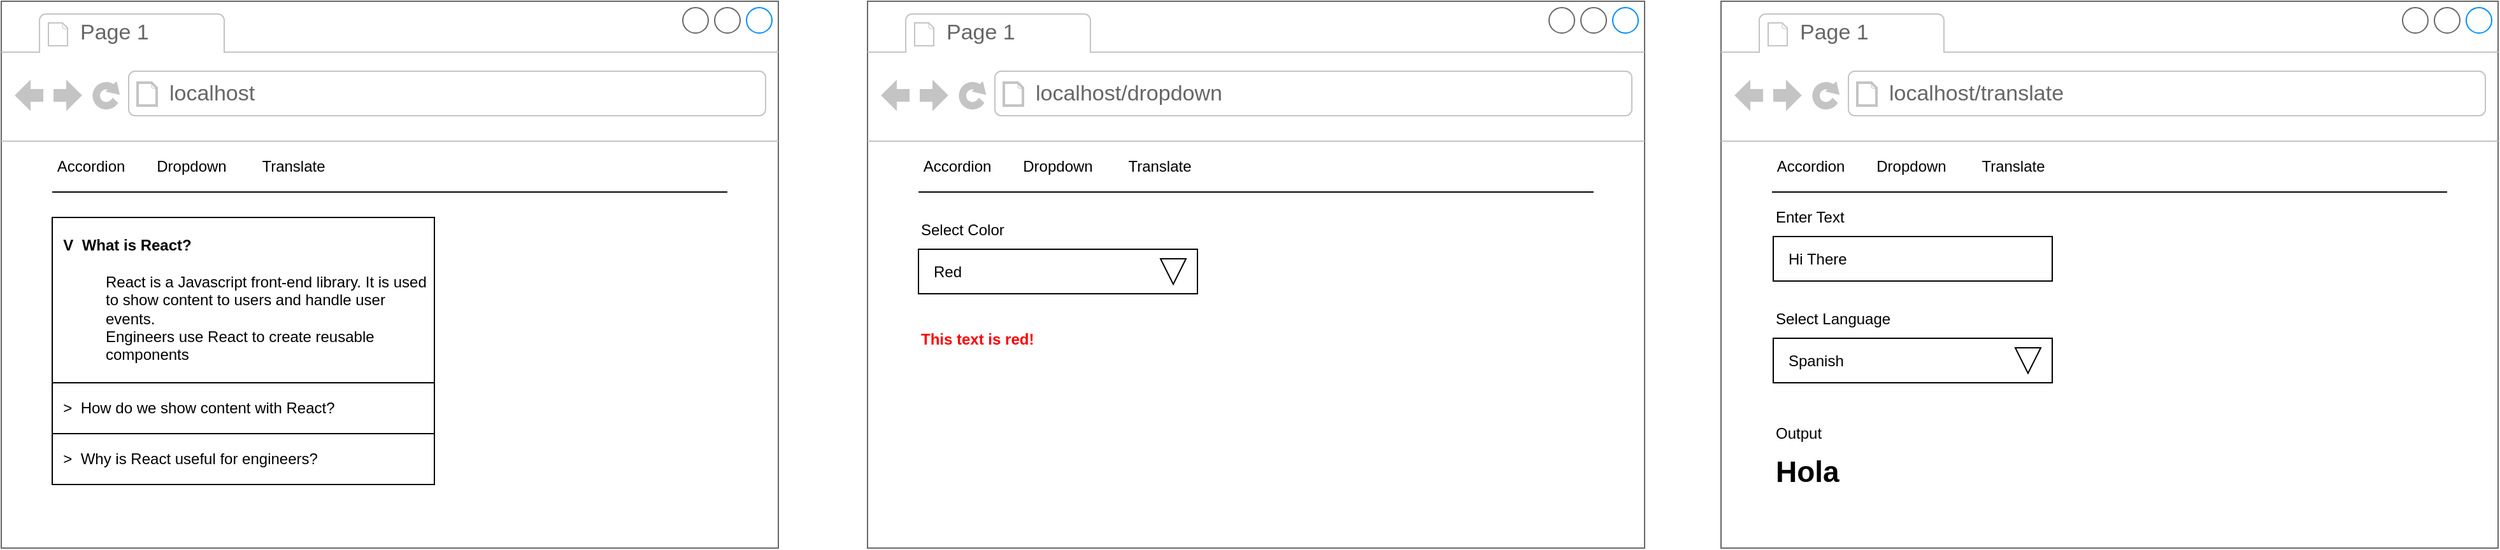 <mxfile version="13.3.0" type="github">
  <diagram id="h4KtKgRzYph5OhGiSQl3" name="Page-1">
    <mxGraphModel dx="1036" dy="510" grid="1" gridSize="10" guides="1" tooltips="1" connect="1" arrows="1" fold="1" page="1" pageScale="1" pageWidth="1920" pageHeight="1200" math="0" shadow="0">
      <root>
        <mxCell id="0" />
        <mxCell id="1" parent="0" />
        <mxCell id="UDn-PatQlqT6txf8OOJC-1" value="" style="strokeWidth=1;shadow=0;dashed=0;align=center;html=1;shape=mxgraph.mockup.containers.browserWindow;rSize=0;strokeColor=#666666;strokeColor2=#008cff;strokeColor3=#c4c4c4;mainText=,;recursiveResize=0;" vertex="1" parent="1">
          <mxGeometry x="390" y="170" width="610" height="430" as="geometry" />
        </mxCell>
        <mxCell id="UDn-PatQlqT6txf8OOJC-2" value="Page 1" style="strokeWidth=1;shadow=0;dashed=0;align=center;html=1;shape=mxgraph.mockup.containers.anchor;fontSize=17;fontColor=#666666;align=left;" vertex="1" parent="UDn-PatQlqT6txf8OOJC-1">
          <mxGeometry x="60" y="12" width="110" height="26" as="geometry" />
        </mxCell>
        <mxCell id="UDn-PatQlqT6txf8OOJC-3" value="localhost" style="strokeWidth=1;shadow=0;dashed=0;align=center;html=1;shape=mxgraph.mockup.containers.anchor;rSize=0;fontSize=17;fontColor=#666666;align=left;" vertex="1" parent="UDn-PatQlqT6txf8OOJC-1">
          <mxGeometry x="130" y="60" width="250" height="26" as="geometry" />
        </mxCell>
        <mxCell id="UDn-PatQlqT6txf8OOJC-8" value="&lt;b&gt;&amp;nbsp; V&amp;nbsp; What is React?&lt;/b&gt;&lt;br&gt;&lt;br&gt;&lt;blockquote style=&quot;margin: 0 0 0 40px ; border: none ; padding: 0px&quot;&gt;React is a Javascript front-end library. It is used to show content to users and handle user events.&lt;br&gt;Engineers use React to create reusable&amp;nbsp; &amp;nbsp; &amp;nbsp; &amp;nbsp; &amp;nbsp; &amp;nbsp; components&lt;/blockquote&gt;" style="rounded=0;whiteSpace=wrap;html=1;align=left;" vertex="1" parent="UDn-PatQlqT6txf8OOJC-1">
          <mxGeometry x="40" y="170" width="300" height="130" as="geometry" />
        </mxCell>
        <mxCell id="UDn-PatQlqT6txf8OOJC-9" value="&amp;nbsp; &amp;gt;&amp;nbsp; How do we show content with React?" style="rounded=0;whiteSpace=wrap;html=1;align=left;" vertex="1" parent="UDn-PatQlqT6txf8OOJC-1">
          <mxGeometry x="40" y="300" width="300" height="40" as="geometry" />
        </mxCell>
        <mxCell id="UDn-PatQlqT6txf8OOJC-10" value="&amp;nbsp; &amp;gt;&amp;nbsp; Why is React useful for engineers?" style="rounded=0;whiteSpace=wrap;html=1;align=left;" vertex="1" parent="UDn-PatQlqT6txf8OOJC-1">
          <mxGeometry x="40" y="340" width="300" height="40" as="geometry" />
        </mxCell>
        <mxCell id="UDn-PatQlqT6txf8OOJC-11" value="" style="endArrow=none;html=1;" edge="1" parent="UDn-PatQlqT6txf8OOJC-1">
          <mxGeometry width="50" height="50" relative="1" as="geometry">
            <mxPoint x="40" y="150" as="sourcePoint" />
            <mxPoint x="570" y="150" as="targetPoint" />
          </mxGeometry>
        </mxCell>
        <mxCell id="UDn-PatQlqT6txf8OOJC-12" value="Accordion" style="text;html=1;strokeColor=none;fillColor=none;align=center;verticalAlign=middle;whiteSpace=wrap;rounded=0;" vertex="1" parent="UDn-PatQlqT6txf8OOJC-1">
          <mxGeometry x="41" y="120" width="59" height="20" as="geometry" />
        </mxCell>
        <mxCell id="UDn-PatQlqT6txf8OOJC-13" value="Dropdown" style="text;html=1;strokeColor=none;fillColor=none;align=center;verticalAlign=middle;whiteSpace=wrap;rounded=0;" vertex="1" parent="UDn-PatQlqT6txf8OOJC-1">
          <mxGeometry x="120" y="120" width="59" height="20" as="geometry" />
        </mxCell>
        <mxCell id="UDn-PatQlqT6txf8OOJC-14" value="Translate" style="text;html=1;strokeColor=none;fillColor=none;align=center;verticalAlign=middle;whiteSpace=wrap;rounded=0;" vertex="1" parent="UDn-PatQlqT6txf8OOJC-1">
          <mxGeometry x="200" y="120" width="59" height="20" as="geometry" />
        </mxCell>
        <mxCell id="UDn-PatQlqT6txf8OOJC-15" value="" style="strokeWidth=1;shadow=0;dashed=0;align=center;html=1;shape=mxgraph.mockup.containers.browserWindow;rSize=0;strokeColor=#666666;strokeColor2=#008cff;strokeColor3=#c4c4c4;mainText=,;recursiveResize=0;" vertex="1" parent="1">
          <mxGeometry x="1070" y="170" width="610" height="430" as="geometry" />
        </mxCell>
        <mxCell id="UDn-PatQlqT6txf8OOJC-16" value="Page 1" style="strokeWidth=1;shadow=0;dashed=0;align=center;html=1;shape=mxgraph.mockup.containers.anchor;fontSize=17;fontColor=#666666;align=left;" vertex="1" parent="UDn-PatQlqT6txf8OOJC-15">
          <mxGeometry x="60" y="12" width="110" height="26" as="geometry" />
        </mxCell>
        <mxCell id="UDn-PatQlqT6txf8OOJC-17" value="localhost/dropdown" style="strokeWidth=1;shadow=0;dashed=0;align=center;html=1;shape=mxgraph.mockup.containers.anchor;rSize=0;fontSize=17;fontColor=#666666;align=left;" vertex="1" parent="UDn-PatQlqT6txf8OOJC-15">
          <mxGeometry x="130" y="60" width="250" height="26" as="geometry" />
        </mxCell>
        <mxCell id="UDn-PatQlqT6txf8OOJC-21" value="" style="endArrow=none;html=1;" edge="1" parent="UDn-PatQlqT6txf8OOJC-15">
          <mxGeometry width="50" height="50" relative="1" as="geometry">
            <mxPoint x="40" y="150" as="sourcePoint" />
            <mxPoint x="570" y="150" as="targetPoint" />
          </mxGeometry>
        </mxCell>
        <mxCell id="UDn-PatQlqT6txf8OOJC-22" value="Accordion" style="text;html=1;strokeColor=none;fillColor=none;align=center;verticalAlign=middle;whiteSpace=wrap;rounded=0;" vertex="1" parent="UDn-PatQlqT6txf8OOJC-15">
          <mxGeometry x="41" y="120" width="59" height="20" as="geometry" />
        </mxCell>
        <mxCell id="UDn-PatQlqT6txf8OOJC-23" value="Dropdown" style="text;html=1;strokeColor=none;fillColor=none;align=center;verticalAlign=middle;whiteSpace=wrap;rounded=0;" vertex="1" parent="UDn-PatQlqT6txf8OOJC-15">
          <mxGeometry x="120" y="120" width="59" height="20" as="geometry" />
        </mxCell>
        <mxCell id="UDn-PatQlqT6txf8OOJC-24" value="Translate" style="text;html=1;strokeColor=none;fillColor=none;align=center;verticalAlign=middle;whiteSpace=wrap;rounded=0;" vertex="1" parent="UDn-PatQlqT6txf8OOJC-15">
          <mxGeometry x="200" y="120" width="59" height="20" as="geometry" />
        </mxCell>
        <mxCell id="UDn-PatQlqT6txf8OOJC-25" value="" style="rounded=0;whiteSpace=wrap;html=1;" vertex="1" parent="UDn-PatQlqT6txf8OOJC-15">
          <mxGeometry x="40" y="195" width="219" height="35" as="geometry" />
        </mxCell>
        <mxCell id="UDn-PatQlqT6txf8OOJC-26" value="Select Color" style="text;html=1;strokeColor=none;fillColor=none;align=left;verticalAlign=middle;whiteSpace=wrap;rounded=0;" vertex="1" parent="UDn-PatQlqT6txf8OOJC-15">
          <mxGeometry x="40" y="170" width="100" height="20" as="geometry" />
        </mxCell>
        <mxCell id="UDn-PatQlqT6txf8OOJC-27" value="" style="triangle;whiteSpace=wrap;html=1;align=left;rotation=90;" vertex="1" parent="UDn-PatQlqT6txf8OOJC-15">
          <mxGeometry x="230" y="202.5" width="20" height="20" as="geometry" />
        </mxCell>
        <mxCell id="UDn-PatQlqT6txf8OOJC-28" value="Red" style="text;html=1;strokeColor=none;fillColor=none;align=left;verticalAlign=middle;whiteSpace=wrap;rounded=0;" vertex="1" parent="UDn-PatQlqT6txf8OOJC-15">
          <mxGeometry x="50" y="202.5" width="100" height="20" as="geometry" />
        </mxCell>
        <mxCell id="UDn-PatQlqT6txf8OOJC-29" value="This text is red!" style="text;html=1;strokeColor=none;fillColor=none;align=left;verticalAlign=middle;whiteSpace=wrap;rounded=0;fontStyle=1;fontColor=#FF0000;" vertex="1" parent="UDn-PatQlqT6txf8OOJC-15">
          <mxGeometry x="40" y="256" width="100" height="20" as="geometry" />
        </mxCell>
        <mxCell id="UDn-PatQlqT6txf8OOJC-30" value="" style="strokeWidth=1;shadow=0;dashed=0;align=center;html=1;shape=mxgraph.mockup.containers.browserWindow;rSize=0;strokeColor=#666666;strokeColor2=#008cff;strokeColor3=#c4c4c4;mainText=,;recursiveResize=0;" vertex="1" parent="1">
          <mxGeometry x="1740" y="170" width="610" height="430" as="geometry" />
        </mxCell>
        <mxCell id="UDn-PatQlqT6txf8OOJC-31" value="Page 1" style="strokeWidth=1;shadow=0;dashed=0;align=center;html=1;shape=mxgraph.mockup.containers.anchor;fontSize=17;fontColor=#666666;align=left;" vertex="1" parent="UDn-PatQlqT6txf8OOJC-30">
          <mxGeometry x="60" y="12" width="110" height="26" as="geometry" />
        </mxCell>
        <mxCell id="UDn-PatQlqT6txf8OOJC-32" value="localhost/translate" style="strokeWidth=1;shadow=0;dashed=0;align=center;html=1;shape=mxgraph.mockup.containers.anchor;rSize=0;fontSize=17;fontColor=#666666;align=left;" vertex="1" parent="UDn-PatQlqT6txf8OOJC-30">
          <mxGeometry x="130" y="60" width="250" height="26" as="geometry" />
        </mxCell>
        <mxCell id="UDn-PatQlqT6txf8OOJC-33" value="" style="endArrow=none;html=1;" edge="1" parent="UDn-PatQlqT6txf8OOJC-30">
          <mxGeometry width="50" height="50" relative="1" as="geometry">
            <mxPoint x="40" y="150" as="sourcePoint" />
            <mxPoint x="570" y="150" as="targetPoint" />
          </mxGeometry>
        </mxCell>
        <mxCell id="UDn-PatQlqT6txf8OOJC-34" value="Accordion" style="text;html=1;strokeColor=none;fillColor=none;align=center;verticalAlign=middle;whiteSpace=wrap;rounded=0;" vertex="1" parent="UDn-PatQlqT6txf8OOJC-30">
          <mxGeometry x="41" y="120" width="59" height="20" as="geometry" />
        </mxCell>
        <mxCell id="UDn-PatQlqT6txf8OOJC-35" value="Dropdown" style="text;html=1;strokeColor=none;fillColor=none;align=center;verticalAlign=middle;whiteSpace=wrap;rounded=0;" vertex="1" parent="UDn-PatQlqT6txf8OOJC-30">
          <mxGeometry x="120" y="120" width="59" height="20" as="geometry" />
        </mxCell>
        <mxCell id="UDn-PatQlqT6txf8OOJC-36" value="Translate" style="text;html=1;strokeColor=none;fillColor=none;align=center;verticalAlign=middle;whiteSpace=wrap;rounded=0;" vertex="1" parent="UDn-PatQlqT6txf8OOJC-30">
          <mxGeometry x="200" y="120" width="59" height="20" as="geometry" />
        </mxCell>
        <mxCell id="UDn-PatQlqT6txf8OOJC-37" value="" style="rounded=0;whiteSpace=wrap;html=1;" vertex="1" parent="UDn-PatQlqT6txf8OOJC-30">
          <mxGeometry x="41" y="265" width="219" height="35" as="geometry" />
        </mxCell>
        <mxCell id="UDn-PatQlqT6txf8OOJC-38" value="Select Language" style="text;html=1;strokeColor=none;fillColor=none;align=left;verticalAlign=middle;whiteSpace=wrap;rounded=0;" vertex="1" parent="UDn-PatQlqT6txf8OOJC-30">
          <mxGeometry x="41" y="240" width="100" height="20" as="geometry" />
        </mxCell>
        <mxCell id="UDn-PatQlqT6txf8OOJC-39" value="" style="triangle;whiteSpace=wrap;html=1;align=left;rotation=90;" vertex="1" parent="UDn-PatQlqT6txf8OOJC-30">
          <mxGeometry x="231" y="272.5" width="20" height="20" as="geometry" />
        </mxCell>
        <mxCell id="UDn-PatQlqT6txf8OOJC-40" value="Spanish" style="text;html=1;strokeColor=none;fillColor=none;align=left;verticalAlign=middle;whiteSpace=wrap;rounded=0;" vertex="1" parent="UDn-PatQlqT6txf8OOJC-30">
          <mxGeometry x="51" y="272.5" width="100" height="20" as="geometry" />
        </mxCell>
        <mxCell id="UDn-PatQlqT6txf8OOJC-43" value="" style="rounded=0;whiteSpace=wrap;html=1;" vertex="1" parent="UDn-PatQlqT6txf8OOJC-30">
          <mxGeometry x="41" y="185" width="219" height="35" as="geometry" />
        </mxCell>
        <mxCell id="UDn-PatQlqT6txf8OOJC-44" value="Enter Text" style="text;html=1;strokeColor=none;fillColor=none;align=left;verticalAlign=middle;whiteSpace=wrap;rounded=0;" vertex="1" parent="UDn-PatQlqT6txf8OOJC-30">
          <mxGeometry x="41" y="160" width="100" height="20" as="geometry" />
        </mxCell>
        <mxCell id="UDn-PatQlqT6txf8OOJC-46" value="Hi There" style="text;html=1;strokeColor=none;fillColor=none;align=left;verticalAlign=middle;whiteSpace=wrap;rounded=0;" vertex="1" parent="UDn-PatQlqT6txf8OOJC-30">
          <mxGeometry x="51" y="192.5" width="100" height="20" as="geometry" />
        </mxCell>
        <mxCell id="UDn-PatQlqT6txf8OOJC-47" value="Output" style="text;html=1;strokeColor=none;fillColor=none;align=left;verticalAlign=middle;whiteSpace=wrap;rounded=0;" vertex="1" parent="UDn-PatQlqT6txf8OOJC-30">
          <mxGeometry x="41" y="330" width="100" height="20" as="geometry" />
        </mxCell>
        <mxCell id="UDn-PatQlqT6txf8OOJC-48" value="Hola" style="text;html=1;strokeColor=none;fillColor=none;align=left;verticalAlign=middle;whiteSpace=wrap;rounded=0;fontStyle=1;fontSize=23;" vertex="1" parent="UDn-PatQlqT6txf8OOJC-30">
          <mxGeometry x="41" y="360" width="100" height="20" as="geometry" />
        </mxCell>
      </root>
    </mxGraphModel>
  </diagram>
</mxfile>
